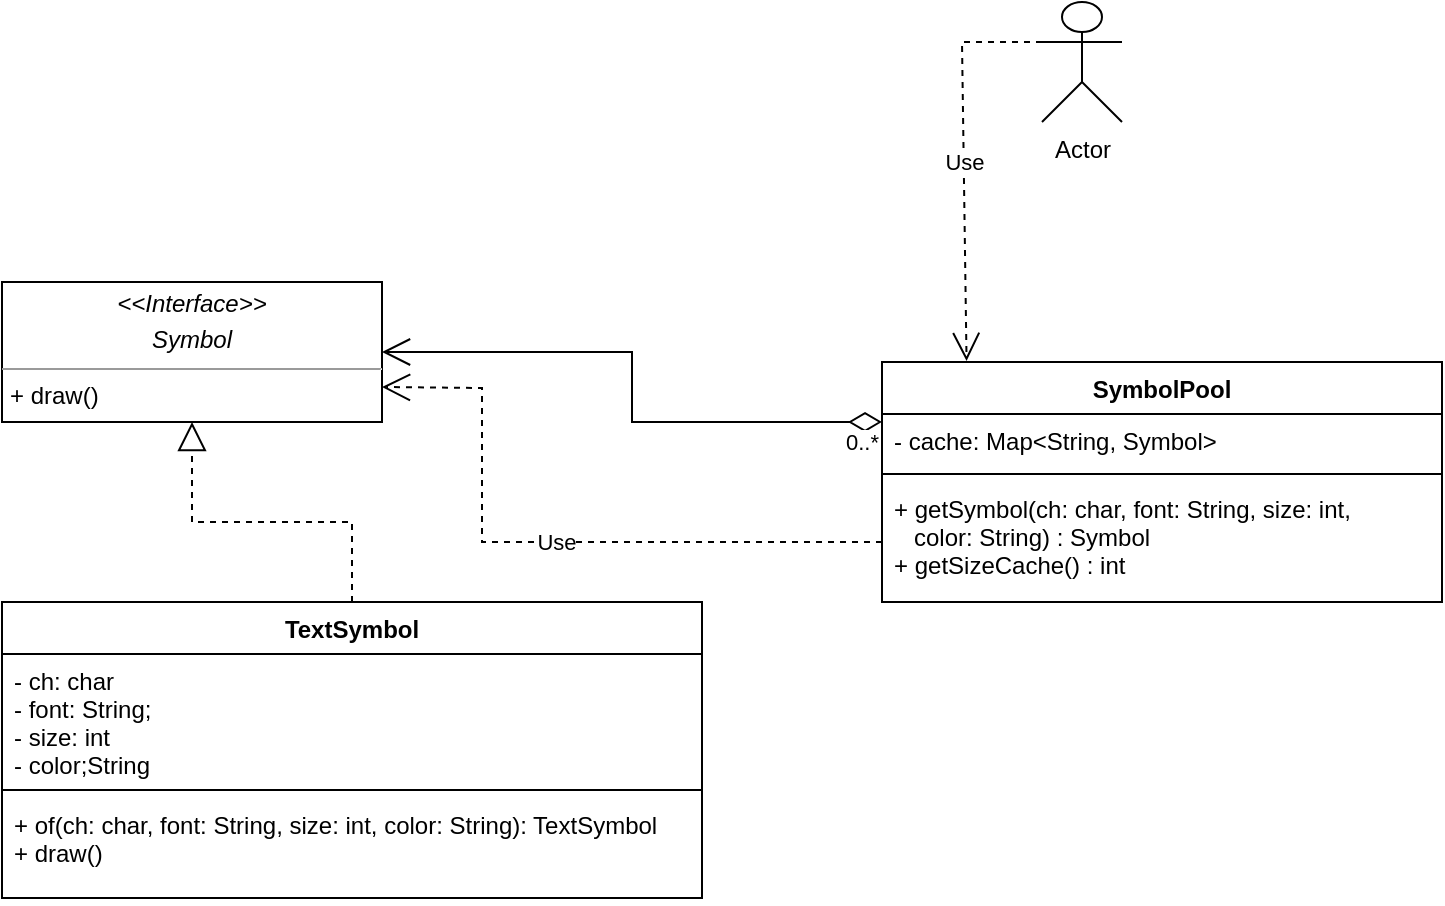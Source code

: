 <mxfile version="20.5.3" type="embed"><diagram id="23iRSUPoRavnBvh4doch" name="Page-1"><mxGraphModel dx="203" dy="333" grid="1" gridSize="10" guides="1" tooltips="1" connect="1" arrows="1" fold="1" page="1" pageScale="1" pageWidth="827" pageHeight="1169" math="0" shadow="0"><root><mxCell id="0"/><mxCell id="1" parent="0"/><mxCell id="2" value="&lt;p style=&quot;margin:0px;margin-top:4px;text-align:center;&quot;&gt;&lt;i&gt;&amp;lt;&amp;lt;Interface&amp;gt;&amp;gt;&lt;/i&gt;&lt;/p&gt;&lt;p style=&quot;margin:0px;margin-top:4px;text-align:center;&quot;&gt;&lt;i&gt;Symbol&lt;/i&gt;&lt;/p&gt;&lt;hr size=&quot;1&quot;&gt;&lt;p style=&quot;margin:0px;margin-left:4px;&quot;&gt;+ draw()&lt;/p&gt;" style="verticalAlign=top;align=left;overflow=fill;fontSize=12;fontFamily=Helvetica;html=1;" parent="1" vertex="1"><mxGeometry x="80" y="240" width="190" height="70" as="geometry"/></mxCell><mxCell id="3" value="TextSymbol" style="swimlane;fontStyle=1;align=center;verticalAlign=top;childLayout=stackLayout;horizontal=1;startSize=26;horizontalStack=0;resizeParent=1;resizeParentMax=0;resizeLast=0;collapsible=1;marginBottom=0;" parent="1" vertex="1"><mxGeometry x="80" y="400" width="350" height="148" as="geometry"/></mxCell><mxCell id="4" value="- ch: char&#10;- font: String;&#10;- size: int&#10;- color;String" style="text;strokeColor=none;fillColor=none;align=left;verticalAlign=top;spacingLeft=4;spacingRight=4;overflow=hidden;rotatable=0;points=[[0,0.5],[1,0.5]];portConstraint=eastwest;" parent="3" vertex="1"><mxGeometry y="26" width="350" height="64" as="geometry"/></mxCell><mxCell id="5" value="" style="line;strokeWidth=1;fillColor=none;align=left;verticalAlign=middle;spacingTop=-1;spacingLeft=3;spacingRight=3;rotatable=0;labelPosition=right;points=[];portConstraint=eastwest;strokeColor=inherit;" parent="3" vertex="1"><mxGeometry y="90" width="350" height="8" as="geometry"/></mxCell><mxCell id="6" value="+ of(ch: char, font: String, size: int, color: String): TextSymbol&#10;+ draw()" style="text;strokeColor=none;fillColor=none;align=left;verticalAlign=top;spacingLeft=4;spacingRight=4;overflow=hidden;rotatable=0;points=[[0,0.5],[1,0.5]];portConstraint=eastwest;fontStyle=0" parent="3" vertex="1"><mxGeometry y="98" width="350" height="50" as="geometry"/></mxCell><mxCell id="8" value="" style="endArrow=block;dashed=1;endFill=0;endSize=12;html=1;rounded=0;exitX=0.5;exitY=0;exitDx=0;exitDy=0;entryX=0.5;entryY=1;entryDx=0;entryDy=0;" parent="1" source="3" target="2" edge="1"><mxGeometry width="160" relative="1" as="geometry"><mxPoint x="220" y="450" as="sourcePoint"/><mxPoint x="380" y="450" as="targetPoint"/><Array as="points"><mxPoint x="255" y="360"/><mxPoint x="175" y="360"/></Array></mxGeometry></mxCell><mxCell id="9" value="SymbolPool" style="swimlane;fontStyle=1;align=center;verticalAlign=top;childLayout=stackLayout;horizontal=1;startSize=26;horizontalStack=0;resizeParent=1;resizeParentMax=0;resizeLast=0;collapsible=1;marginBottom=0;" parent="1" vertex="1"><mxGeometry x="520" y="280" width="280" height="120" as="geometry"/></mxCell><mxCell id="10" value="- cache: Map&lt;String, Symbol&gt;" style="text;strokeColor=none;fillColor=none;align=left;verticalAlign=top;spacingLeft=4;spacingRight=4;overflow=hidden;rotatable=0;points=[[0,0.5],[1,0.5]];portConstraint=eastwest;" parent="9" vertex="1"><mxGeometry y="26" width="280" height="26" as="geometry"/></mxCell><mxCell id="11" value="" style="line;strokeWidth=1;fillColor=none;align=left;verticalAlign=middle;spacingTop=-1;spacingLeft=3;spacingRight=3;rotatable=0;labelPosition=right;points=[];portConstraint=eastwest;strokeColor=inherit;" parent="9" vertex="1"><mxGeometry y="52" width="280" height="8" as="geometry"/></mxCell><mxCell id="12" value="+ getSymbol(ch: char, font: String, size: int, &#10;   color: String) : Symbol&#10;+ getSizeCache() : int" style="text;strokeColor=none;fillColor=none;align=left;verticalAlign=top;spacingLeft=4;spacingRight=4;overflow=hidden;rotatable=0;points=[[0,0.5],[1,0.5]];portConstraint=eastwest;" parent="9" vertex="1"><mxGeometry y="60" width="280" height="60" as="geometry"/></mxCell><mxCell id="15" value="Actor" style="shape=umlActor;verticalLabelPosition=bottom;verticalAlign=top;html=1;outlineConnect=0;" parent="1" vertex="1"><mxGeometry x="600" y="100" width="40" height="60" as="geometry"/></mxCell><mxCell id="18" value="Use" style="endArrow=open;endSize=12;dashed=1;html=1;rounded=0;exitX=0;exitY=0.333;exitDx=0;exitDy=0;exitPerimeter=0;entryX=0.151;entryY=-0.004;entryDx=0;entryDy=0;entryPerimeter=0;" parent="1" source="15" target="9" edge="1"><mxGeometry width="160" relative="1" as="geometry"><mxPoint x="410" y="270" as="sourcePoint"/><mxPoint x="570" y="270" as="targetPoint"/><Array as="points"><mxPoint x="560" y="120"/></Array></mxGeometry></mxCell><mxCell id="19" value="0..*" style="endArrow=open;html=1;endSize=12;startArrow=diamondThin;startSize=14;startFill=0;edgeStyle=orthogonalEdgeStyle;align=left;verticalAlign=bottom;rounded=0;entryX=1;entryY=0.5;entryDx=0;entryDy=0;exitX=0;exitY=0.25;exitDx=0;exitDy=0;" parent="1" source="9" target="2" edge="1"><mxGeometry x="-0.855" y="19" relative="1" as="geometry"><mxPoint x="330" y="360" as="sourcePoint"/><mxPoint x="490" y="360" as="targetPoint"/><mxPoint as="offset"/></mxGeometry></mxCell><mxCell id="20" value="Use" style="endArrow=open;endSize=12;dashed=1;html=1;rounded=0;exitX=0;exitY=0.5;exitDx=0;exitDy=0;entryX=1;entryY=0.75;entryDx=0;entryDy=0;" edge="1" parent="1" source="12" target="2"><mxGeometry width="160" relative="1" as="geometry"><mxPoint x="260" y="280" as="sourcePoint"/><mxPoint x="420" y="280" as="targetPoint"/><Array as="points"><mxPoint x="320" y="370"/><mxPoint x="320" y="293"/></Array></mxGeometry></mxCell></root></mxGraphModel></diagram></mxfile>